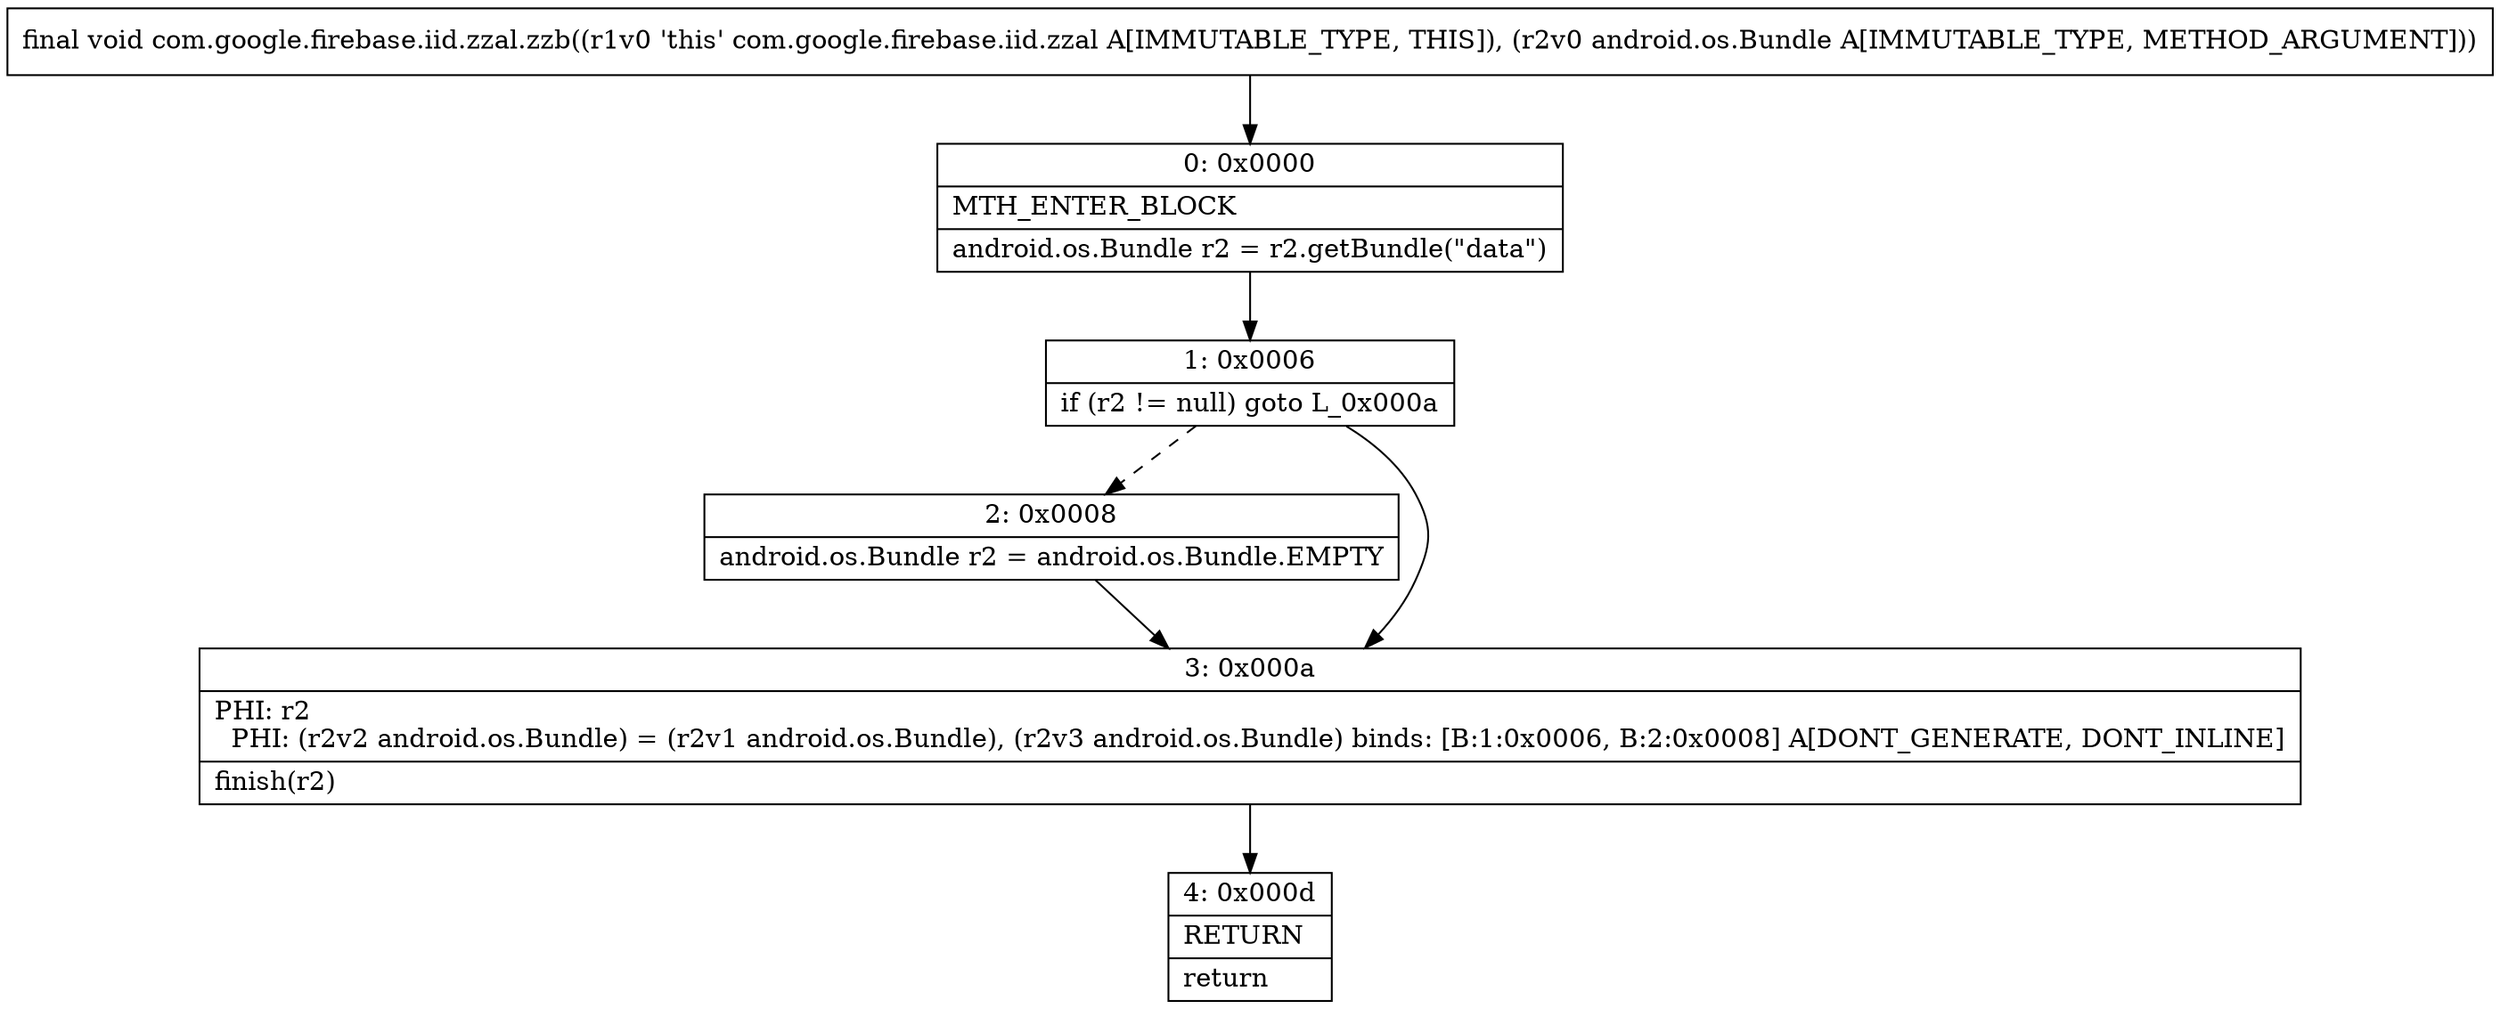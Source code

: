 digraph "CFG forcom.google.firebase.iid.zzal.zzb(Landroid\/os\/Bundle;)V" {
Node_0 [shape=record,label="{0\:\ 0x0000|MTH_ENTER_BLOCK\l|android.os.Bundle r2 = r2.getBundle(\"data\")\l}"];
Node_1 [shape=record,label="{1\:\ 0x0006|if (r2 != null) goto L_0x000a\l}"];
Node_2 [shape=record,label="{2\:\ 0x0008|android.os.Bundle r2 = android.os.Bundle.EMPTY\l}"];
Node_3 [shape=record,label="{3\:\ 0x000a|PHI: r2 \l  PHI: (r2v2 android.os.Bundle) = (r2v1 android.os.Bundle), (r2v3 android.os.Bundle) binds: [B:1:0x0006, B:2:0x0008] A[DONT_GENERATE, DONT_INLINE]\l|finish(r2)\l}"];
Node_4 [shape=record,label="{4\:\ 0x000d|RETURN\l|return\l}"];
MethodNode[shape=record,label="{final void com.google.firebase.iid.zzal.zzb((r1v0 'this' com.google.firebase.iid.zzal A[IMMUTABLE_TYPE, THIS]), (r2v0 android.os.Bundle A[IMMUTABLE_TYPE, METHOD_ARGUMENT])) }"];
MethodNode -> Node_0;
Node_0 -> Node_1;
Node_1 -> Node_2[style=dashed];
Node_1 -> Node_3;
Node_2 -> Node_3;
Node_3 -> Node_4;
}

